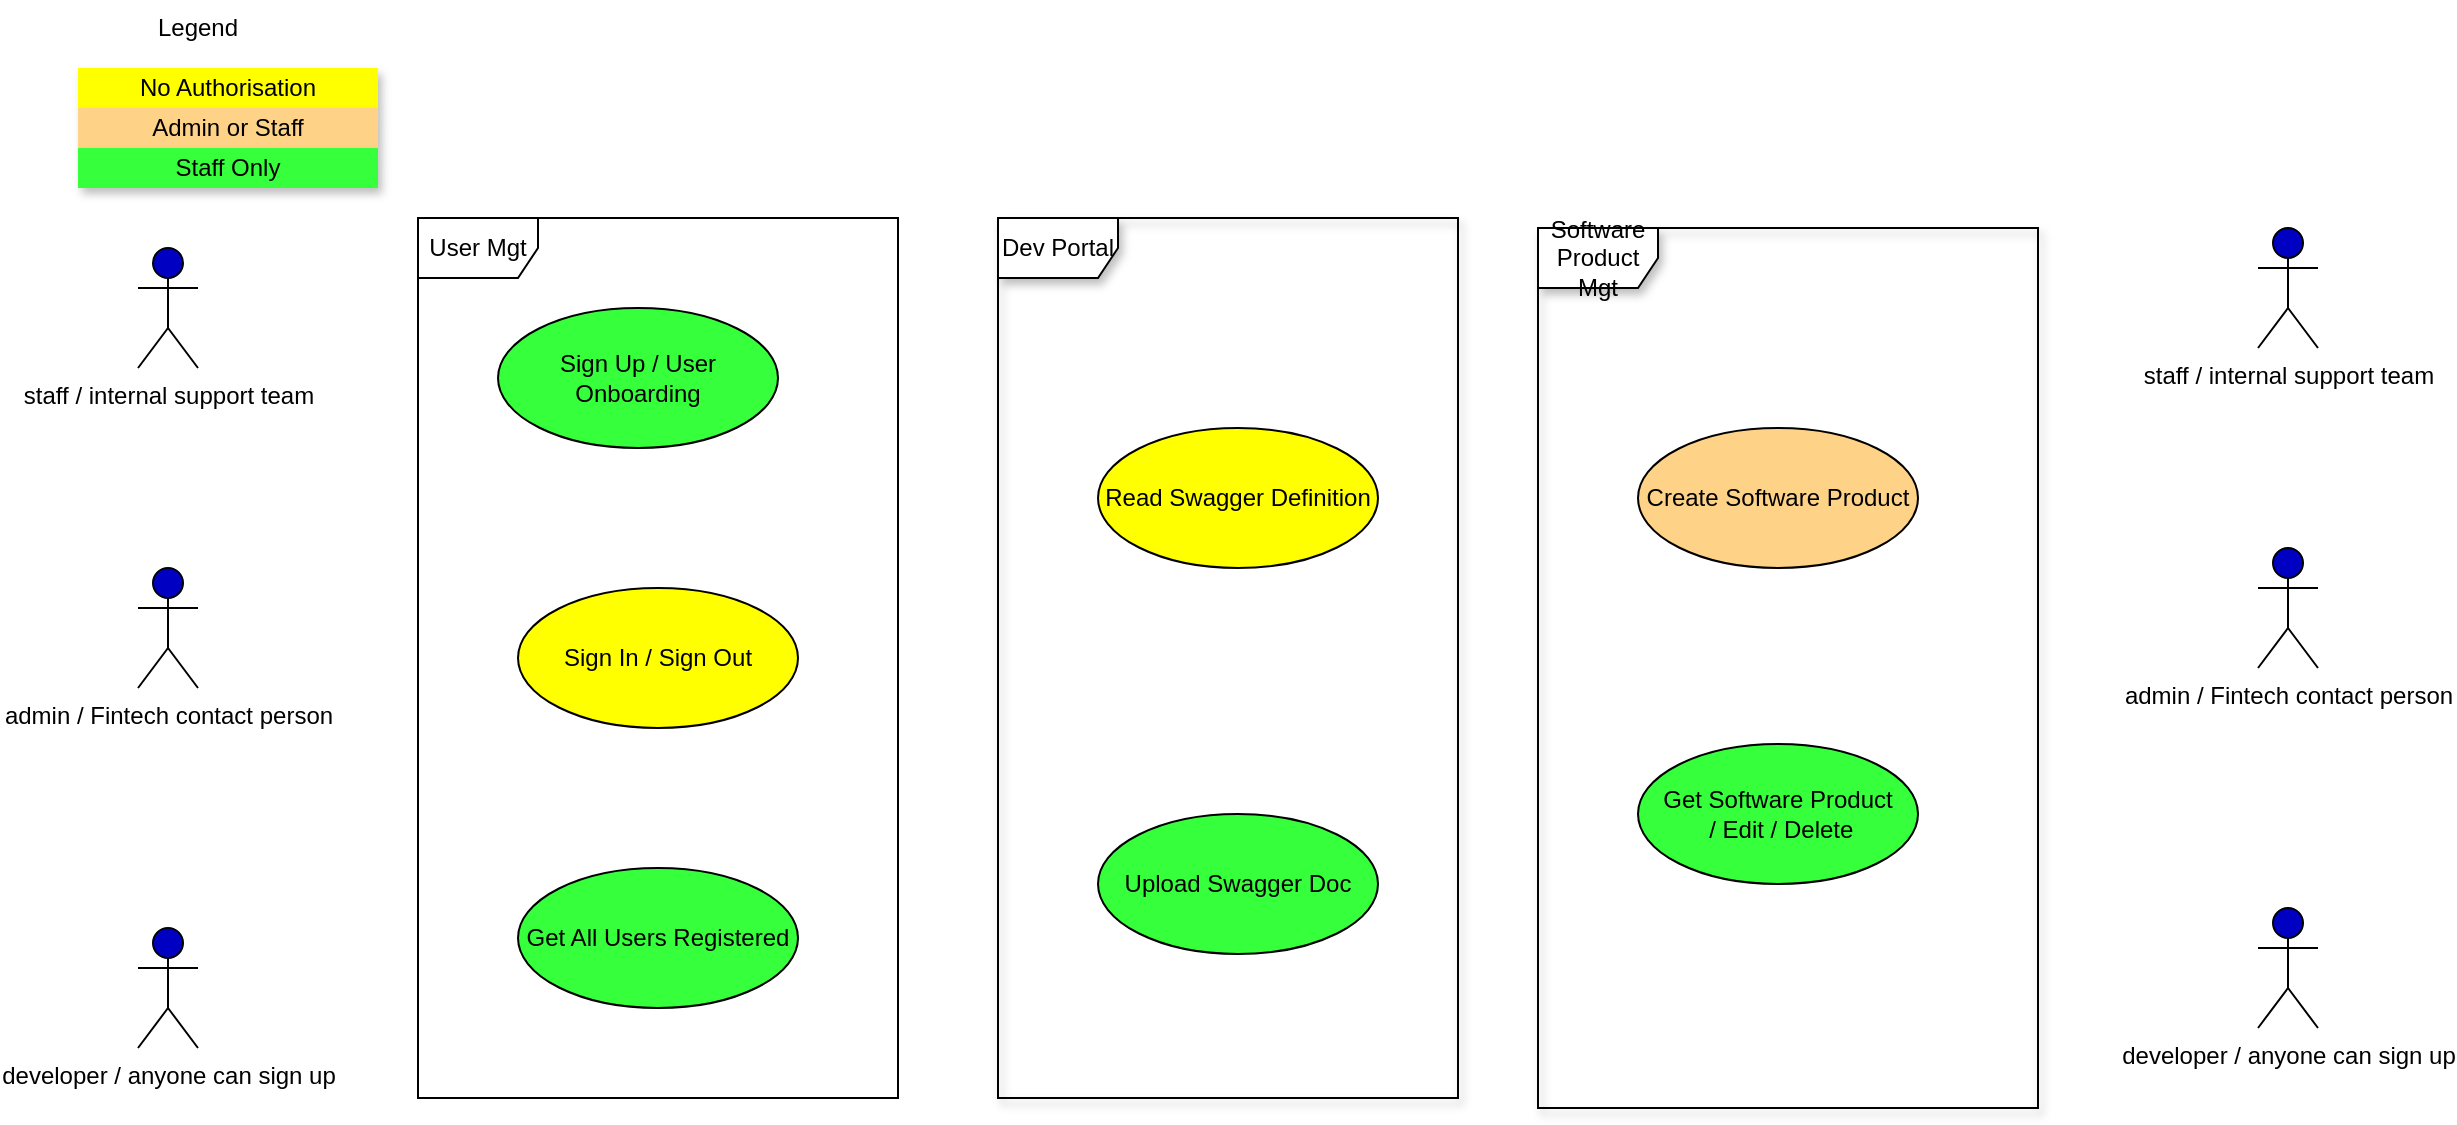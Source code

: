 <mxfile version="13.5.8" type="github">
  <diagram name="Page-1" id="e7e014a7-5840-1c2e-5031-d8a46d1fe8dd">
    <mxGraphModel dx="1428" dy="719" grid="1" gridSize="10" guides="1" tooltips="1" connect="1" arrows="1" fold="1" page="1" pageScale="1" pageWidth="1169" pageHeight="826" background="#ffffff" math="0" shadow="0">
      <root>
        <mxCell id="0" />
        <mxCell id="1" parent="0" />
        <mxCell id="DFxoOUwJSN-Vv42BanRs-62" value="Dev Portal" style="shape=umlFrame;whiteSpace=wrap;html=1;shadow=1;" vertex="1" parent="1">
          <mxGeometry x="530" y="115" width="230" height="440" as="geometry" />
        </mxCell>
        <mxCell id="DFxoOUwJSN-Vv42BanRs-64" value="Software Product Mgt" style="shape=umlFrame;whiteSpace=wrap;html=1;shadow=1;" vertex="1" parent="1">
          <mxGeometry x="800" y="120" width="250" height="440" as="geometry" />
        </mxCell>
        <mxCell id="DFxoOUwJSN-Vv42BanRs-56" value="User Mgt" style="shape=umlFrame;whiteSpace=wrap;html=1;shadow=0;" vertex="1" parent="1">
          <mxGeometry x="240" y="115" width="240" height="440" as="geometry" />
        </mxCell>
        <mxCell id="DFxoOUwJSN-Vv42BanRs-41" value="staff / internal support team" style="shape=umlActor;verticalLabelPosition=bottom;verticalAlign=top;html=1;fillColor=#0000C2;" vertex="1" parent="1">
          <mxGeometry x="100" y="130" width="30" height="60" as="geometry" />
        </mxCell>
        <mxCell id="DFxoOUwJSN-Vv42BanRs-42" value="admin / Fintech contact person" style="shape=umlActor;verticalLabelPosition=bottom;verticalAlign=top;html=1;fillColor=#0000C2;" vertex="1" parent="1">
          <mxGeometry x="100" y="290" width="30" height="60" as="geometry" />
        </mxCell>
        <mxCell id="DFxoOUwJSN-Vv42BanRs-43" value="developer / anyone can sign up" style="shape=umlActor;verticalLabelPosition=bottom;verticalAlign=top;html=1;fillColor=#0000C2;" vertex="1" parent="1">
          <mxGeometry x="100" y="470" width="30" height="60" as="geometry" />
        </mxCell>
        <mxCell id="DFxoOUwJSN-Vv42BanRs-47" value="Sign In / Sign Out" style="ellipse;whiteSpace=wrap;html=1;fillColor=#FFFF00;" vertex="1" parent="1">
          <mxGeometry x="290" y="300" width="140" height="70" as="geometry" />
        </mxCell>
        <mxCell id="DFxoOUwJSN-Vv42BanRs-48" value="Sign Up / User Onboarding" style="ellipse;whiteSpace=wrap;html=1;fillColor=#36FF3C;" vertex="1" parent="1">
          <mxGeometry x="280" y="160" width="140" height="70" as="geometry" />
        </mxCell>
        <mxCell id="DFxoOUwJSN-Vv42BanRs-50" value="Create Software Product" style="ellipse;whiteSpace=wrap;html=1;fillColor=#FFD387;" vertex="1" parent="1">
          <mxGeometry x="850" y="220" width="140" height="70" as="geometry" />
        </mxCell>
        <mxCell id="DFxoOUwJSN-Vv42BanRs-51" value="Get Software Product&lt;br&gt;&amp;nbsp;/ Edit / Delete" style="ellipse;whiteSpace=wrap;html=1;fillColor=#36FF3C;" vertex="1" parent="1">
          <mxGeometry x="850" y="378" width="140" height="70" as="geometry" />
        </mxCell>
        <mxCell id="DFxoOUwJSN-Vv42BanRs-52" value="Read Swagger Definition" style="ellipse;whiteSpace=wrap;html=1;fillColor=#FFFF00;" vertex="1" parent="1">
          <mxGeometry x="580" y="220" width="140" height="70" as="geometry" />
        </mxCell>
        <mxCell id="DFxoOUwJSN-Vv42BanRs-53" value="Upload Swagger Doc" style="ellipse;whiteSpace=wrap;html=1;fillColor=#36FF3C;" vertex="1" parent="1">
          <mxGeometry x="580" y="413" width="140" height="70" as="geometry" />
        </mxCell>
        <mxCell id="DFxoOUwJSN-Vv42BanRs-55" value="Get All Users Registered" style="ellipse;whiteSpace=wrap;html=1;fillColor=#36FF3C;" vertex="1" parent="1">
          <mxGeometry x="290" y="440" width="140" height="70" as="geometry" />
        </mxCell>
        <mxCell id="DFxoOUwJSN-Vv42BanRs-59" value="staff / internal support team" style="shape=umlActor;verticalLabelPosition=bottom;verticalAlign=top;html=1;fillColor=#0000C2;" vertex="1" parent="1">
          <mxGeometry x="1160" y="120" width="30" height="60" as="geometry" />
        </mxCell>
        <mxCell id="DFxoOUwJSN-Vv42BanRs-60" value="admin / Fintech contact person" style="shape=umlActor;verticalLabelPosition=bottom;verticalAlign=top;html=1;fillColor=#0000C2;" vertex="1" parent="1">
          <mxGeometry x="1160" y="280" width="30" height="60" as="geometry" />
        </mxCell>
        <mxCell id="DFxoOUwJSN-Vv42BanRs-61" value="developer / anyone can sign up" style="shape=umlActor;verticalLabelPosition=bottom;verticalAlign=top;html=1;fillColor=#0000C2;" vertex="1" parent="1">
          <mxGeometry x="1160" y="460" width="30" height="60" as="geometry" />
        </mxCell>
        <mxCell id="DFxoOUwJSN-Vv42BanRs-65" value="No Authorisation" style="text;html=1;strokeColor=none;fillColor=#FFFF00;align=center;verticalAlign=middle;whiteSpace=wrap;rounded=0;shadow=1;" vertex="1" parent="1">
          <mxGeometry x="70" y="40" width="150" height="20" as="geometry" />
        </mxCell>
        <mxCell id="DFxoOUwJSN-Vv42BanRs-66" value="Admin or Staff" style="text;html=1;strokeColor=none;fillColor=#FFD387;align=center;verticalAlign=middle;whiteSpace=wrap;rounded=0;shadow=1;" vertex="1" parent="1">
          <mxGeometry x="70" y="60" width="150" height="20" as="geometry" />
        </mxCell>
        <mxCell id="DFxoOUwJSN-Vv42BanRs-67" value="Staff Only" style="text;html=1;strokeColor=none;fillColor=#36FF3C;align=center;verticalAlign=middle;whiteSpace=wrap;rounded=0;shadow=1;" vertex="1" parent="1">
          <mxGeometry x="70" y="80" width="150" height="20" as="geometry" />
        </mxCell>
        <mxCell id="DFxoOUwJSN-Vv42BanRs-70" value="Legend" style="text;html=1;strokeColor=none;fillColor=none;align=center;verticalAlign=middle;whiteSpace=wrap;rounded=0;shadow=1;" vertex="1" parent="1">
          <mxGeometry x="110" y="10" width="40" height="20" as="geometry" />
        </mxCell>
      </root>
    </mxGraphModel>
  </diagram>
</mxfile>
